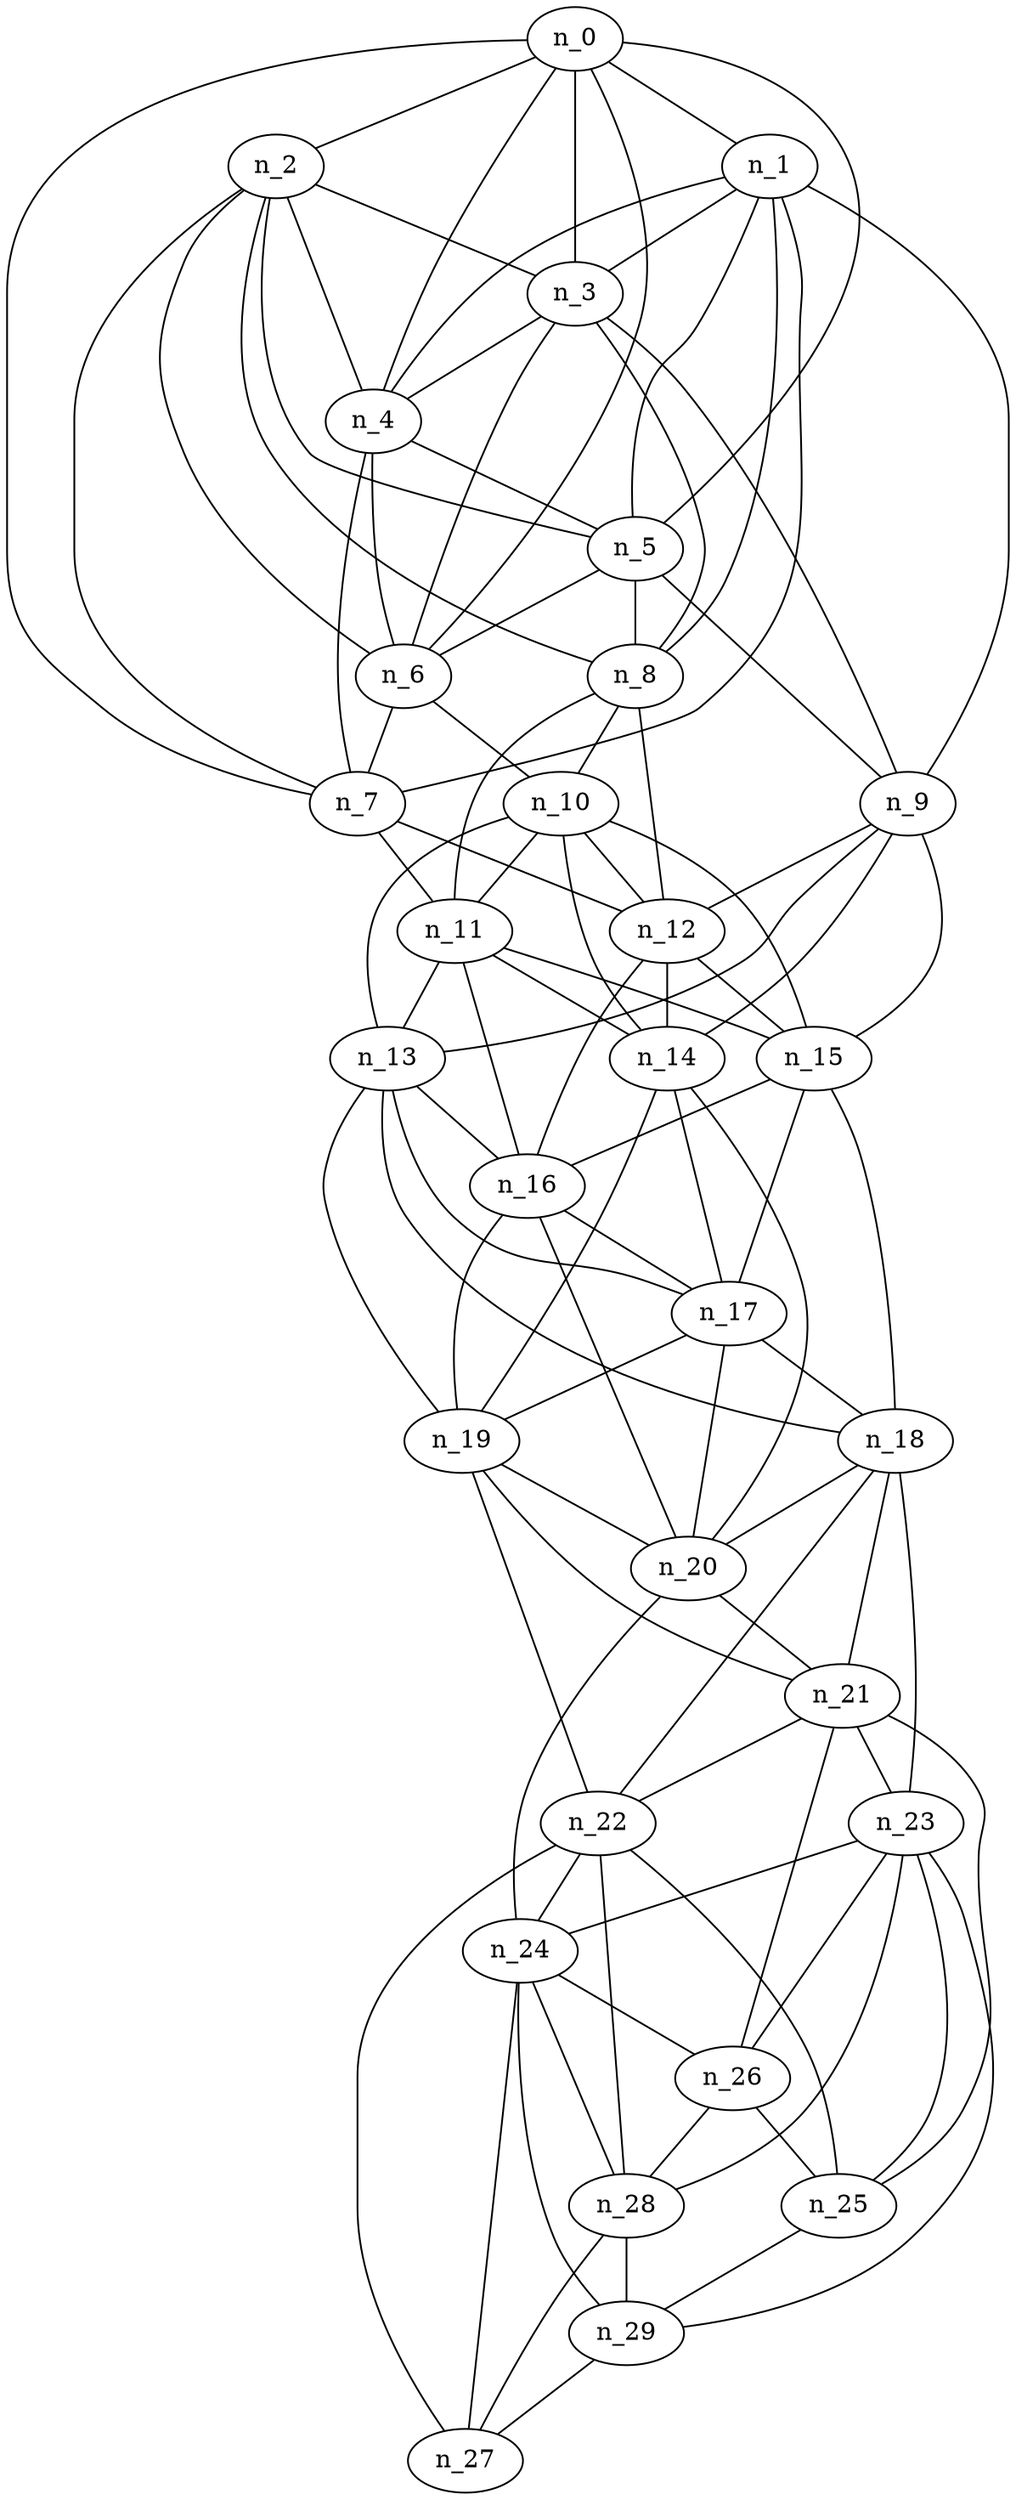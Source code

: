 graph grafoBarabasi_30_7  {
n_0;
n_1;
n_2;
n_3;
n_4;
n_5;
n_6;
n_7;
n_8;
n_9;
n_10;
n_11;
n_12;
n_13;
n_14;
n_15;
n_16;
n_17;
n_18;
n_19;
n_20;
n_21;
n_22;
n_23;
n_24;
n_25;
n_26;
n_27;
n_28;
n_29;
n_0 -- n_1;
n_0 -- n_2;
n_0 -- n_3;
n_0 -- n_4;
n_0 -- n_5;
n_0 -- n_6;
n_0 -- n_7;
n_1 -- n_3;
n_1 -- n_4;
n_1 -- n_5;
n_1 -- n_7;
n_1 -- n_8;
n_1 -- n_9;
n_2 -- n_3;
n_2 -- n_4;
n_2 -- n_5;
n_2 -- n_6;
n_2 -- n_7;
n_2 -- n_8;
n_3 -- n_4;
n_3 -- n_6;
n_3 -- n_8;
n_3 -- n_9;
n_4 -- n_5;
n_4 -- n_6;
n_4 -- n_7;
n_5 -- n_6;
n_5 -- n_8;
n_5 -- n_9;
n_6 -- n_7;
n_6 -- n_10;
n_7 -- n_11;
n_7 -- n_12;
n_8 -- n_10;
n_8 -- n_11;
n_8 -- n_12;
n_9 -- n_12;
n_9 -- n_13;
n_9 -- n_14;
n_9 -- n_15;
n_10 -- n_11;
n_10 -- n_12;
n_10 -- n_13;
n_10 -- n_14;
n_10 -- n_15;
n_11 -- n_13;
n_11 -- n_14;
n_11 -- n_15;
n_11 -- n_16;
n_12 -- n_14;
n_12 -- n_15;
n_12 -- n_16;
n_13 -- n_16;
n_13 -- n_17;
n_13 -- n_18;
n_13 -- n_19;
n_14 -- n_17;
n_14 -- n_19;
n_14 -- n_20;
n_15 -- n_16;
n_15 -- n_17;
n_15 -- n_18;
n_16 -- n_17;
n_16 -- n_19;
n_16 -- n_20;
n_17 -- n_18;
n_17 -- n_19;
n_17 -- n_20;
n_18 -- n_20;
n_18 -- n_21;
n_18 -- n_22;
n_18 -- n_23;
n_19 -- n_20;
n_19 -- n_21;
n_19 -- n_22;
n_20 -- n_21;
n_20 -- n_24;
n_21 -- n_22;
n_21 -- n_23;
n_21 -- n_25;
n_21 -- n_26;
n_22 -- n_24;
n_22 -- n_25;
n_22 -- n_27;
n_22 -- n_28;
n_23 -- n_24;
n_23 -- n_25;
n_23 -- n_26;
n_23 -- n_28;
n_23 -- n_29;
n_24 -- n_26;
n_24 -- n_27;
n_24 -- n_28;
n_24 -- n_29;
n_25 -- n_29;
n_26 -- n_25;
n_26 -- n_28;
n_28 -- n_27;
n_28 -- n_29;
n_29 -- n_27;
}
